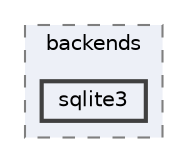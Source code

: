 digraph "C:/Users/LukeMabie/documents/Development/Password_Saver_Using_Django-master/venv/Lib/site-packages/django/db/backends/sqlite3"
{
 // LATEX_PDF_SIZE
  bgcolor="transparent";
  edge [fontname=Helvetica,fontsize=10,labelfontname=Helvetica,labelfontsize=10];
  node [fontname=Helvetica,fontsize=10,shape=box,height=0.2,width=0.4];
  compound=true
  subgraph clusterdir_21135f5aa85734474baca6500c409704 {
    graph [ bgcolor="#edf0f7", pencolor="grey50", label="backends", fontname=Helvetica,fontsize=10 style="filled,dashed", URL="dir_21135f5aa85734474baca6500c409704.html",tooltip=""]
  dir_dc75d84eeb6c4a3502f3c484adb46e87 [label="sqlite3", fillcolor="#edf0f7", color="grey25", style="filled,bold", URL="dir_dc75d84eeb6c4a3502f3c484adb46e87.html",tooltip=""];
  }
}
